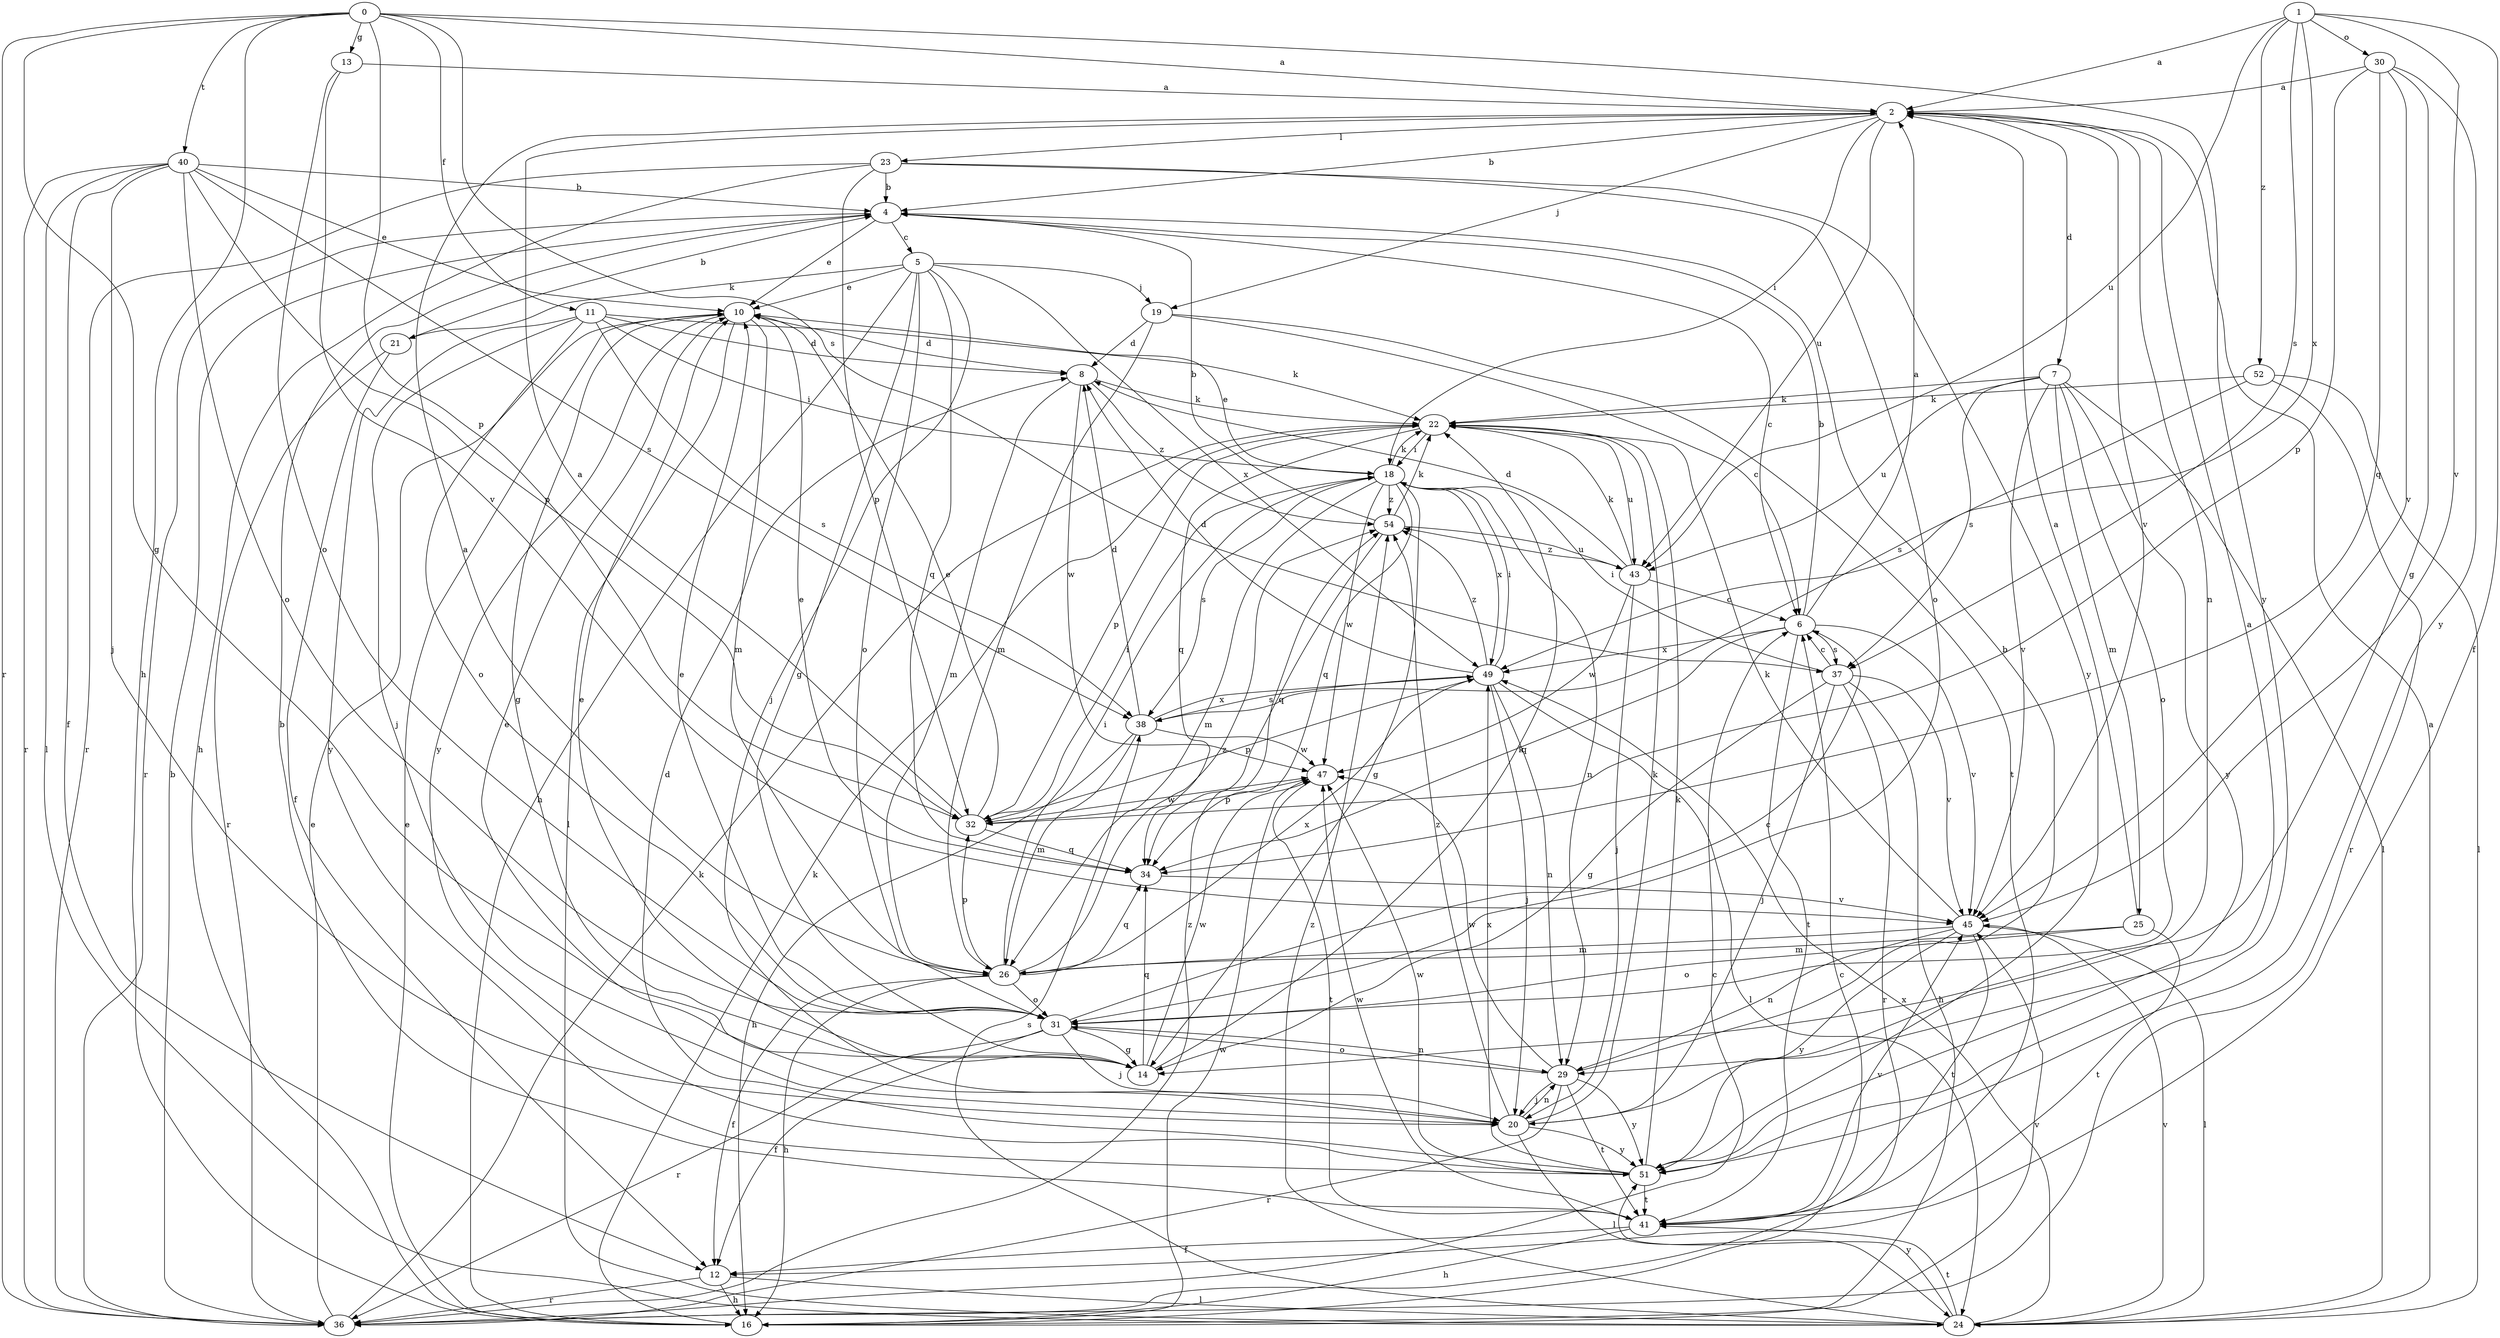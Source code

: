 strict digraph  {
0;
1;
2;
4;
5;
6;
7;
8;
10;
11;
12;
13;
14;
16;
18;
19;
20;
21;
22;
23;
24;
25;
26;
29;
30;
31;
32;
34;
36;
37;
38;
40;
41;
43;
45;
47;
49;
51;
52;
54;
0 -> 2  [label=a];
0 -> 11  [label=f];
0 -> 13  [label=g];
0 -> 14  [label=g];
0 -> 16  [label=h];
0 -> 32  [label=p];
0 -> 36  [label=r];
0 -> 37  [label=s];
0 -> 40  [label=t];
0 -> 51  [label=y];
1 -> 2  [label=a];
1 -> 12  [label=f];
1 -> 30  [label=o];
1 -> 37  [label=s];
1 -> 43  [label=u];
1 -> 45  [label=v];
1 -> 49  [label=x];
1 -> 52  [label=z];
2 -> 4  [label=b];
2 -> 7  [label=d];
2 -> 18  [label=i];
2 -> 19  [label=j];
2 -> 23  [label=l];
2 -> 29  [label=n];
2 -> 43  [label=u];
2 -> 45  [label=v];
4 -> 5  [label=c];
4 -> 6  [label=c];
4 -> 10  [label=e];
4 -> 36  [label=r];
5 -> 10  [label=e];
5 -> 14  [label=g];
5 -> 16  [label=h];
5 -> 19  [label=j];
5 -> 20  [label=j];
5 -> 21  [label=k];
5 -> 31  [label=o];
5 -> 34  [label=q];
5 -> 49  [label=x];
6 -> 2  [label=a];
6 -> 4  [label=b];
6 -> 34  [label=q];
6 -> 37  [label=s];
6 -> 41  [label=t];
6 -> 45  [label=v];
6 -> 49  [label=x];
7 -> 22  [label=k];
7 -> 24  [label=l];
7 -> 25  [label=m];
7 -> 31  [label=o];
7 -> 37  [label=s];
7 -> 43  [label=u];
7 -> 45  [label=v];
7 -> 51  [label=y];
8 -> 22  [label=k];
8 -> 26  [label=m];
8 -> 47  [label=w];
8 -> 54  [label=z];
10 -> 8  [label=d];
10 -> 14  [label=g];
10 -> 24  [label=l];
10 -> 26  [label=m];
10 -> 51  [label=y];
11 -> 8  [label=d];
11 -> 18  [label=i];
11 -> 20  [label=j];
11 -> 22  [label=k];
11 -> 31  [label=o];
11 -> 38  [label=s];
11 -> 51  [label=y];
12 -> 16  [label=h];
12 -> 24  [label=l];
12 -> 36  [label=r];
13 -> 2  [label=a];
13 -> 31  [label=o];
13 -> 45  [label=v];
14 -> 10  [label=e];
14 -> 22  [label=k];
14 -> 34  [label=q];
14 -> 47  [label=w];
16 -> 6  [label=c];
16 -> 10  [label=e];
16 -> 22  [label=k];
16 -> 45  [label=v];
16 -> 47  [label=w];
18 -> 10  [label=e];
18 -> 14  [label=g];
18 -> 22  [label=k];
18 -> 26  [label=m];
18 -> 29  [label=n];
18 -> 34  [label=q];
18 -> 38  [label=s];
18 -> 47  [label=w];
18 -> 49  [label=x];
18 -> 54  [label=z];
19 -> 6  [label=c];
19 -> 8  [label=d];
19 -> 26  [label=m];
19 -> 41  [label=t];
20 -> 2  [label=a];
20 -> 10  [label=e];
20 -> 22  [label=k];
20 -> 24  [label=l];
20 -> 29  [label=n];
20 -> 51  [label=y];
20 -> 54  [label=z];
21 -> 4  [label=b];
21 -> 12  [label=f];
21 -> 36  [label=r];
22 -> 18  [label=i];
22 -> 32  [label=p];
22 -> 34  [label=q];
22 -> 43  [label=u];
23 -> 4  [label=b];
23 -> 16  [label=h];
23 -> 31  [label=o];
23 -> 32  [label=p];
23 -> 36  [label=r];
23 -> 51  [label=y];
24 -> 2  [label=a];
24 -> 38  [label=s];
24 -> 41  [label=t];
24 -> 45  [label=v];
24 -> 49  [label=x];
24 -> 51  [label=y];
24 -> 54  [label=z];
25 -> 2  [label=a];
25 -> 26  [label=m];
25 -> 31  [label=o];
25 -> 41  [label=t];
26 -> 2  [label=a];
26 -> 12  [label=f];
26 -> 16  [label=h];
26 -> 18  [label=i];
26 -> 31  [label=o];
26 -> 32  [label=p];
26 -> 34  [label=q];
26 -> 49  [label=x];
26 -> 54  [label=z];
29 -> 4  [label=b];
29 -> 20  [label=j];
29 -> 31  [label=o];
29 -> 36  [label=r];
29 -> 41  [label=t];
29 -> 47  [label=w];
29 -> 51  [label=y];
30 -> 2  [label=a];
30 -> 14  [label=g];
30 -> 32  [label=p];
30 -> 34  [label=q];
30 -> 45  [label=v];
30 -> 51  [label=y];
31 -> 6  [label=c];
31 -> 10  [label=e];
31 -> 12  [label=f];
31 -> 14  [label=g];
31 -> 20  [label=j];
31 -> 29  [label=n];
31 -> 36  [label=r];
32 -> 2  [label=a];
32 -> 10  [label=e];
32 -> 18  [label=i];
32 -> 34  [label=q];
32 -> 47  [label=w];
34 -> 10  [label=e];
34 -> 45  [label=v];
36 -> 4  [label=b];
36 -> 6  [label=c];
36 -> 10  [label=e];
36 -> 22  [label=k];
36 -> 54  [label=z];
37 -> 6  [label=c];
37 -> 14  [label=g];
37 -> 16  [label=h];
37 -> 18  [label=i];
37 -> 20  [label=j];
37 -> 36  [label=r];
37 -> 45  [label=v];
38 -> 8  [label=d];
38 -> 16  [label=h];
38 -> 26  [label=m];
38 -> 47  [label=w];
38 -> 49  [label=x];
40 -> 4  [label=b];
40 -> 10  [label=e];
40 -> 12  [label=f];
40 -> 20  [label=j];
40 -> 24  [label=l];
40 -> 31  [label=o];
40 -> 32  [label=p];
40 -> 36  [label=r];
40 -> 38  [label=s];
41 -> 4  [label=b];
41 -> 12  [label=f];
41 -> 16  [label=h];
41 -> 45  [label=v];
41 -> 47  [label=w];
43 -> 6  [label=c];
43 -> 8  [label=d];
43 -> 20  [label=j];
43 -> 22  [label=k];
43 -> 47  [label=w];
43 -> 54  [label=z];
45 -> 22  [label=k];
45 -> 24  [label=l];
45 -> 26  [label=m];
45 -> 29  [label=n];
45 -> 41  [label=t];
45 -> 51  [label=y];
47 -> 32  [label=p];
47 -> 41  [label=t];
49 -> 8  [label=d];
49 -> 18  [label=i];
49 -> 20  [label=j];
49 -> 24  [label=l];
49 -> 29  [label=n];
49 -> 32  [label=p];
49 -> 38  [label=s];
49 -> 54  [label=z];
51 -> 8  [label=d];
51 -> 22  [label=k];
51 -> 41  [label=t];
51 -> 47  [label=w];
51 -> 49  [label=x];
52 -> 22  [label=k];
52 -> 24  [label=l];
52 -> 36  [label=r];
52 -> 38  [label=s];
54 -> 4  [label=b];
54 -> 22  [label=k];
54 -> 34  [label=q];
54 -> 43  [label=u];
}
